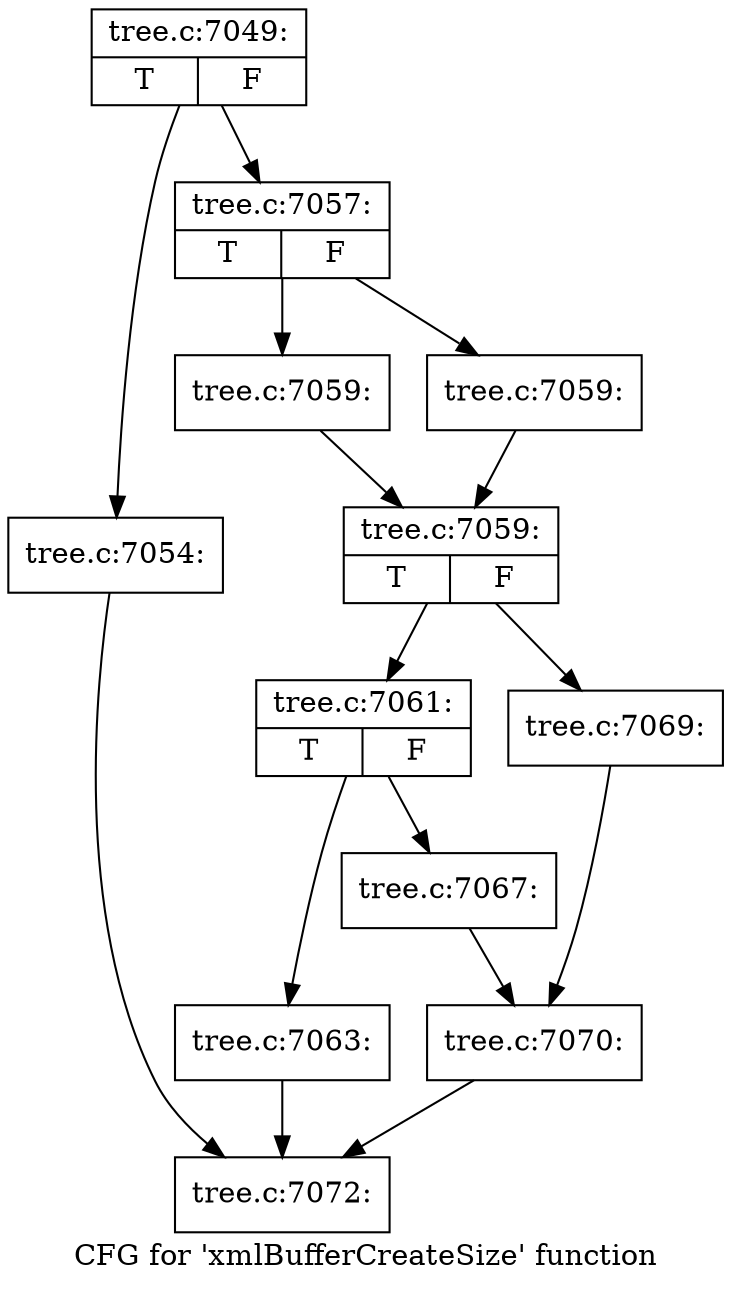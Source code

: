digraph "CFG for 'xmlBufferCreateSize' function" {
	label="CFG for 'xmlBufferCreateSize' function";

	Node0x55ad0bdc56e0 [shape=record,label="{tree.c:7049:|{<s0>T|<s1>F}}"];
	Node0x55ad0bdc56e0 -> Node0x55ad0bdca0e0;
	Node0x55ad0bdc56e0 -> Node0x55ad0bdca130;
	Node0x55ad0bdca0e0 [shape=record,label="{tree.c:7054:}"];
	Node0x55ad0bdca0e0 -> Node0x55ad0bdc6e50;
	Node0x55ad0bdca130 [shape=record,label="{tree.c:7057:|{<s0>T|<s1>F}}"];
	Node0x55ad0bdca130 -> Node0x55ad0bdcab10;
	Node0x55ad0bdca130 -> Node0x55ad0bdcab60;
	Node0x55ad0bdcab10 [shape=record,label="{tree.c:7059:}"];
	Node0x55ad0bdcab10 -> Node0x55ad0bdcabb0;
	Node0x55ad0bdcab60 [shape=record,label="{tree.c:7059:}"];
	Node0x55ad0bdcab60 -> Node0x55ad0bdcabb0;
	Node0x55ad0bdcabb0 [shape=record,label="{tree.c:7059:|{<s0>T|<s1>F}}"];
	Node0x55ad0bdcabb0 -> Node0x55ad0bdcb290;
	Node0x55ad0bdcabb0 -> Node0x55ad0bdcb330;
	Node0x55ad0bdcb290 [shape=record,label="{tree.c:7061:|{<s0>T|<s1>F}}"];
	Node0x55ad0bdcb290 -> Node0x55ad0bdcb6b0;
	Node0x55ad0bdcb290 -> Node0x55ad0bdcbf00;
	Node0x55ad0bdcb6b0 [shape=record,label="{tree.c:7063:}"];
	Node0x55ad0bdcb6b0 -> Node0x55ad0bdc6e50;
	Node0x55ad0bdcbf00 [shape=record,label="{tree.c:7067:}"];
	Node0x55ad0bdcbf00 -> Node0x55ad0bdcb2e0;
	Node0x55ad0bdcb330 [shape=record,label="{tree.c:7069:}"];
	Node0x55ad0bdcb330 -> Node0x55ad0bdcb2e0;
	Node0x55ad0bdcb2e0 [shape=record,label="{tree.c:7070:}"];
	Node0x55ad0bdcb2e0 -> Node0x55ad0bdc6e50;
	Node0x55ad0bdc6e50 [shape=record,label="{tree.c:7072:}"];
}
